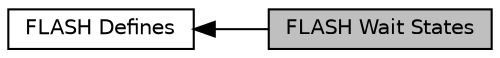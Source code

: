 digraph "FLASH Wait States"
{
  edge [fontname="Helvetica",fontsize="10",labelfontname="Helvetica",labelfontsize="10"];
  node [fontname="Helvetica",fontsize="10",shape=record];
  rankdir=LR;
  Node0 [label="FLASH Wait States",height=0.2,width=0.4,color="black", fillcolor="grey75", style="filled", fontcolor="black"];
  Node1 [label="FLASH Defines",height=0.2,width=0.4,color="black", fillcolor="white", style="filled",URL="$group__flash__defines.html",tooltip="Defined Constants and Types for the STM32F0xx Flash memory "];
  Node1->Node0 [shape=plaintext, dir="back", style="solid"];
}
